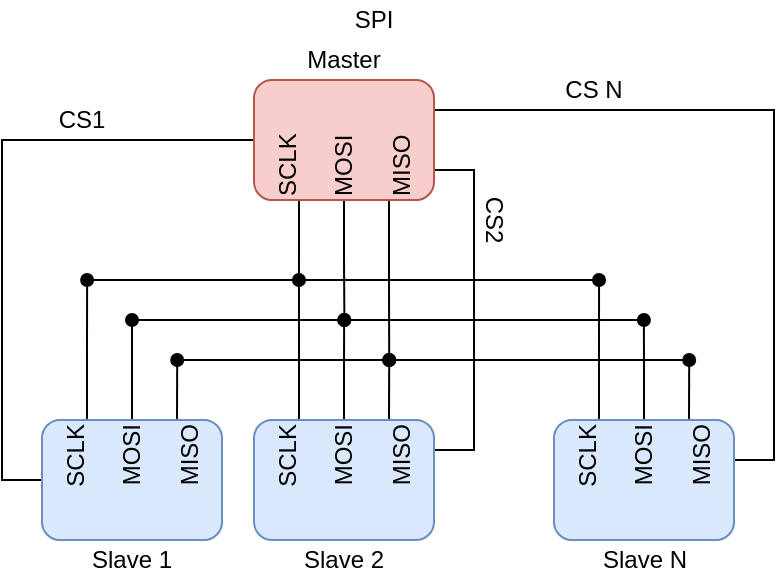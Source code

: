 <mxfile version="12.4.5" type="device"><diagram id="q9l5CR0K5TOw8pVz-5h6" name="Page-1"><mxGraphModel dx="555" dy="333" grid="1" gridSize="5" guides="1" tooltips="1" connect="1" arrows="1" fold="1" page="1" pageScale="1" pageWidth="1169" pageHeight="827" math="0" shadow="0"><root><mxCell id="0"/><mxCell id="1" parent="0"/><mxCell id="pOZDbFY2Fac02_Zq9lNz-42" style="edgeStyle=orthogonalEdgeStyle;rounded=0;orthogonalLoop=1;jettySize=auto;html=1;exitX=0.5;exitY=1;exitDx=0;exitDy=0;endArrow=oval;endFill=1;" parent="1" source="pOZDbFY2Fac02_Zq9lNz-1" edge="1"><mxGeometry relative="1" as="geometry"><mxPoint x="285.2" y="320" as="targetPoint"/><Array as="points"><mxPoint x="285" y="290"/></Array></mxGeometry></mxCell><mxCell id="pOZDbFY2Fac02_Zq9lNz-43" style="edgeStyle=orthogonalEdgeStyle;rounded=0;orthogonalLoop=1;jettySize=auto;html=1;exitX=0.75;exitY=1;exitDx=0;exitDy=0;endArrow=oval;endFill=1;" parent="1" source="pOZDbFY2Fac02_Zq9lNz-1" edge="1"><mxGeometry relative="1" as="geometry"><mxPoint x="307.6" y="340" as="targetPoint"/></mxGeometry></mxCell><mxCell id="pOZDbFY2Fac02_Zq9lNz-63" value="" style="edgeStyle=orthogonalEdgeStyle;rounded=0;orthogonalLoop=1;jettySize=auto;html=1;endArrow=none;endFill=0;entryX=0;entryY=0.5;entryDx=0;entryDy=0;" parent="1" source="pOZDbFY2Fac02_Zq9lNz-1" target="pOZDbFY2Fac02_Zq9lNz-15" edge="1"><mxGeometry relative="1" as="geometry"><mxPoint x="120" y="400" as="targetPoint"/></mxGeometry></mxCell><mxCell id="pOZDbFY2Fac02_Zq9lNz-67" style="edgeStyle=orthogonalEdgeStyle;rounded=0;orthogonalLoop=1;jettySize=auto;html=1;exitX=1;exitY=0.75;exitDx=0;exitDy=0;entryX=1;entryY=0.25;entryDx=0;entryDy=0;endArrow=none;endFill=0;" parent="1" source="pOZDbFY2Fac02_Zq9lNz-1" target="pOZDbFY2Fac02_Zq9lNz-44" edge="1"><mxGeometry relative="1" as="geometry"/></mxCell><mxCell id="pOZDbFY2Fac02_Zq9lNz-70" style="edgeStyle=orthogonalEdgeStyle;rounded=0;orthogonalLoop=1;jettySize=auto;html=1;exitX=1;exitY=0.25;exitDx=0;exitDy=0;entryX=1;entryY=0.333;entryDx=0;entryDy=0;entryPerimeter=0;endArrow=none;endFill=0;" parent="1" source="pOZDbFY2Fac02_Zq9lNz-1" target="pOZDbFY2Fac02_Zq9lNz-45" edge="1"><mxGeometry relative="1" as="geometry"/></mxCell><mxCell id="xWc423JR7FjXix6RLTlx-8" style="edgeStyle=orthogonalEdgeStyle;rounded=0;orthogonalLoop=1;jettySize=auto;html=1;exitX=0.25;exitY=1;exitDx=0;exitDy=0;endArrow=none;endFill=0;" edge="1" parent="1" source="pOZDbFY2Fac02_Zq9lNz-1"><mxGeometry relative="1" as="geometry"><mxPoint x="262.484" y="300.065" as="targetPoint"/></mxGeometry></mxCell><mxCell id="pOZDbFY2Fac02_Zq9lNz-1" value="&lt;p style=&quot;line-height: 100%&quot;&gt;&lt;/p&gt;&lt;div&gt;SCLK&lt;/div&gt;&lt;div&gt;&lt;br&gt;&lt;/div&gt;&lt;div&gt;MOSI&lt;br&gt;&lt;/div&gt;&lt;div&gt;&lt;br&gt;&lt;/div&gt;&lt;div&gt;MISO&lt;br&gt;&lt;/div&gt;&lt;p&gt;&lt;/p&gt;" style="rounded=1;whiteSpace=wrap;html=1;align=left;verticalAlign=middle;labelPosition=center;verticalLabelPosition=middle;fillColor=#f8cecc;strokeColor=#b85450;horizontal=0;" parent="1" vertex="1"><mxGeometry x="240" y="200" width="90" height="60" as="geometry"/></mxCell><mxCell id="pOZDbFY2Fac02_Zq9lNz-10" value="Master" style="text;html=1;strokeColor=none;fillColor=none;align=center;verticalAlign=middle;whiteSpace=wrap;rounded=0;" parent="1" vertex="1"><mxGeometry x="255" y="180" width="60" height="20" as="geometry"/></mxCell><mxCell id="pOZDbFY2Fac02_Zq9lNz-12" value="&lt;div&gt;SPI&lt;/div&gt;" style="text;html=1;strokeColor=none;fillColor=none;align=center;verticalAlign=middle;whiteSpace=wrap;rounded=0;" parent="1" vertex="1"><mxGeometry x="280" y="160" width="40" height="20" as="geometry"/></mxCell><mxCell id="pOZDbFY2Fac02_Zq9lNz-48" style="edgeStyle=orthogonalEdgeStyle;rounded=0;orthogonalLoop=1;jettySize=auto;html=1;exitX=0.5;exitY=0;exitDx=0;exitDy=0;endArrow=oval;endFill=1;" parent="1" source="pOZDbFY2Fac02_Zq9lNz-15" edge="1"><mxGeometry relative="1" as="geometry"><mxPoint x="179" y="320" as="targetPoint"/></mxGeometry></mxCell><mxCell id="pOZDbFY2Fac02_Zq9lNz-56" style="edgeStyle=orthogonalEdgeStyle;rounded=0;orthogonalLoop=1;jettySize=auto;html=1;exitX=0.75;exitY=0;exitDx=0;exitDy=0;endArrow=oval;endFill=1;" parent="1" source="pOZDbFY2Fac02_Zq9lNz-15" edge="1"><mxGeometry relative="1" as="geometry"><mxPoint x="201.6" y="340" as="targetPoint"/></mxGeometry></mxCell><mxCell id="xWc423JR7FjXix6RLTlx-1" style="edgeStyle=orthogonalEdgeStyle;rounded=0;orthogonalLoop=1;jettySize=auto;html=1;exitX=0.25;exitY=0;exitDx=0;exitDy=0;endArrow=oval;endFill=1;" edge="1" parent="1" source="pOZDbFY2Fac02_Zq9lNz-15"><mxGeometry relative="1" as="geometry"><mxPoint x="156.557" y="300" as="targetPoint"/></mxGeometry></mxCell><mxCell id="pOZDbFY2Fac02_Zq9lNz-15" value="&lt;p style=&quot;line-height: 100%&quot;&gt;&lt;/p&gt;&lt;div&gt;SCLK&lt;/div&gt;&lt;div&gt;&lt;br&gt;&lt;/div&gt;&lt;div&gt;MOSI&lt;/div&gt;&lt;div&gt;&lt;br&gt;&lt;/div&gt;&lt;div&gt;MISO&lt;/div&gt;&lt;p&gt;&lt;/p&gt;" style="rounded=1;whiteSpace=wrap;html=1;align=right;verticalAlign=middle;labelPosition=center;verticalLabelPosition=middle;fillColor=#dae8fc;strokeColor=#6c8ebf;horizontal=0;" parent="1" vertex="1"><mxGeometry x="134" y="370" width="90" height="60" as="geometry"/></mxCell><mxCell id="pOZDbFY2Fac02_Zq9lNz-16" value="" style="endArrow=none;html=1;" parent="1" edge="1"><mxGeometry width="50" height="50" relative="1" as="geometry"><mxPoint x="435" y="320" as="sourcePoint"/><mxPoint x="180" y="320" as="targetPoint"/></mxGeometry></mxCell><mxCell id="pOZDbFY2Fac02_Zq9lNz-17" value="" style="endArrow=none;html=1;" parent="1" edge="1"><mxGeometry width="50" height="50" relative="1" as="geometry"><mxPoint x="460" y="340" as="sourcePoint"/><mxPoint x="200" y="340" as="targetPoint"/></mxGeometry></mxCell><mxCell id="pOZDbFY2Fac02_Zq9lNz-32" value="Slave 1" style="text;html=1;strokeColor=none;fillColor=none;align=center;verticalAlign=middle;whiteSpace=wrap;rounded=0;" parent="1" vertex="1"><mxGeometry x="154" y="430" width="50" height="20" as="geometry"/></mxCell><mxCell id="pOZDbFY2Fac02_Zq9lNz-39" value="" style="shape=image;html=1;verticalAlign=top;verticalLabelPosition=bottom;labelBackgroundColor=#ffffff;imageAspect=0;aspect=fixed;image=https://cdn4.iconfinder.com/data/icons/music-ui-solid-24px/24/options_dots_more_menu-2-128.png;align=right;rotation=90;" parent="1" vertex="1"><mxGeometry x="340" y="381" width="38" height="38" as="geometry"/></mxCell><mxCell id="pOZDbFY2Fac02_Zq9lNz-40" value="" style="endArrow=none;html=1;" parent="1" edge="1"><mxGeometry width="50" height="50" relative="1" as="geometry"><mxPoint x="415" y="300" as="sourcePoint"/><mxPoint x="160" y="300" as="targetPoint"/></mxGeometry></mxCell><mxCell id="pOZDbFY2Fac02_Zq9lNz-55" style="edgeStyle=orthogonalEdgeStyle;rounded=0;orthogonalLoop=1;jettySize=auto;html=1;exitX=0.75;exitY=0;exitDx=0;exitDy=0;endArrow=oval;endFill=1;" parent="1" source="pOZDbFY2Fac02_Zq9lNz-44" edge="1"><mxGeometry relative="1" as="geometry"><mxPoint x="307.6" y="340" as="targetPoint"/></mxGeometry></mxCell><mxCell id="xWc423JR7FjXix6RLTlx-5" style="edgeStyle=orthogonalEdgeStyle;rounded=0;orthogonalLoop=1;jettySize=auto;html=1;exitX=0.5;exitY=0;exitDx=0;exitDy=0;endArrow=oval;endFill=1;" edge="1" parent="1" source="pOZDbFY2Fac02_Zq9lNz-44"><mxGeometry relative="1" as="geometry"><mxPoint x="285.065" y="320" as="targetPoint"/></mxGeometry></mxCell><mxCell id="xWc423JR7FjXix6RLTlx-9" style="edgeStyle=orthogonalEdgeStyle;rounded=0;orthogonalLoop=1;jettySize=auto;html=1;exitX=0.25;exitY=0;exitDx=0;exitDy=0;endArrow=oval;endFill=1;" edge="1" parent="1" source="pOZDbFY2Fac02_Zq9lNz-44"><mxGeometry relative="1" as="geometry"><mxPoint x="262.484" y="300" as="targetPoint"/></mxGeometry></mxCell><mxCell id="pOZDbFY2Fac02_Zq9lNz-44" value="&lt;p style=&quot;line-height: 100%&quot;&gt;&lt;/p&gt;&lt;div&gt;SCLK&lt;/div&gt;&lt;div&gt;&lt;br&gt;&lt;/div&gt;&lt;div&gt;MOSI&lt;/div&gt;&lt;div&gt;&lt;br&gt;&lt;/div&gt;&lt;div&gt;MISO&lt;/div&gt;&lt;p&gt;&lt;/p&gt;" style="rounded=1;whiteSpace=wrap;html=1;align=right;verticalAlign=middle;labelPosition=center;verticalLabelPosition=middle;fillColor=#dae8fc;strokeColor=#6c8ebf;horizontal=0;" parent="1" vertex="1"><mxGeometry x="240" y="370" width="90" height="60" as="geometry"/></mxCell><mxCell id="pOZDbFY2Fac02_Zq9lNz-59" style="edgeStyle=orthogonalEdgeStyle;rounded=0;orthogonalLoop=1;jettySize=auto;html=1;exitX=0.75;exitY=0;exitDx=0;exitDy=0;endArrow=oval;endFill=1;" parent="1" source="pOZDbFY2Fac02_Zq9lNz-45" edge="1"><mxGeometry relative="1" as="geometry"><mxPoint x="457.6" y="340" as="targetPoint"/></mxGeometry></mxCell><mxCell id="xWc423JR7FjXix6RLTlx-3" style="edgeStyle=orthogonalEdgeStyle;rounded=0;orthogonalLoop=1;jettySize=auto;html=1;exitX=0.25;exitY=0;exitDx=0;exitDy=0;endArrow=oval;endFill=1;" edge="1" parent="1" source="pOZDbFY2Fac02_Zq9lNz-45"><mxGeometry relative="1" as="geometry"><mxPoint x="412.53" y="300" as="targetPoint"/></mxGeometry></mxCell><mxCell id="xWc423JR7FjXix6RLTlx-4" style="edgeStyle=orthogonalEdgeStyle;rounded=0;orthogonalLoop=1;jettySize=auto;html=1;exitX=0.5;exitY=0;exitDx=0;exitDy=0;endArrow=oval;endFill=1;" edge="1" parent="1" source="pOZDbFY2Fac02_Zq9lNz-45"><mxGeometry relative="1" as="geometry"><mxPoint x="434.946" y="320" as="targetPoint"/></mxGeometry></mxCell><mxCell id="pOZDbFY2Fac02_Zq9lNz-45" value="&lt;p style=&quot;line-height: 100%&quot;&gt;&lt;/p&gt;&lt;div&gt;SCLK&lt;/div&gt;&lt;div&gt;&lt;br&gt;&lt;/div&gt;&lt;div&gt;MOSI&lt;/div&gt;&lt;div&gt;&lt;br&gt;&lt;/div&gt;&lt;div&gt;MISO&lt;/div&gt;&lt;p&gt;&lt;/p&gt;" style="rounded=1;whiteSpace=wrap;html=1;align=right;verticalAlign=middle;labelPosition=center;verticalLabelPosition=middle;fillColor=#dae8fc;strokeColor=#6c8ebf;horizontal=0;" parent="1" vertex="1"><mxGeometry x="390" y="370" width="90" height="60" as="geometry"/></mxCell><mxCell id="pOZDbFY2Fac02_Zq9lNz-60" value="Slave 2" style="text;html=1;strokeColor=none;fillColor=none;align=center;verticalAlign=middle;whiteSpace=wrap;rounded=0;" parent="1" vertex="1"><mxGeometry x="260" y="430" width="50" height="20" as="geometry"/></mxCell><mxCell id="pOZDbFY2Fac02_Zq9lNz-61" value="Slave N" style="text;html=1;align=center;verticalAlign=middle;resizable=0;points=[];autosize=1;" parent="1" vertex="1"><mxGeometry x="405" y="430" width="60" height="20" as="geometry"/></mxCell><mxCell id="pOZDbFY2Fac02_Zq9lNz-68" value="CS2" style="text;html=1;strokeColor=none;fillColor=none;align=center;verticalAlign=middle;whiteSpace=wrap;rounded=0;rotation=90;" parent="1" vertex="1"><mxGeometry x="340" y="260" width="40" height="20" as="geometry"/></mxCell><mxCell id="pOZDbFY2Fac02_Zq9lNz-69" value="CS1" style="text;html=1;strokeColor=none;fillColor=none;align=center;verticalAlign=middle;whiteSpace=wrap;rounded=0;" parent="1" vertex="1"><mxGeometry x="134" y="210" width="40" height="20" as="geometry"/></mxCell><mxCell id="pOZDbFY2Fac02_Zq9lNz-71" value="CS N" style="text;html=1;strokeColor=none;fillColor=none;align=center;verticalAlign=middle;whiteSpace=wrap;rounded=0;" parent="1" vertex="1"><mxGeometry x="390" y="195" width="40" height="20" as="geometry"/></mxCell></root></mxGraphModel></diagram></mxfile>